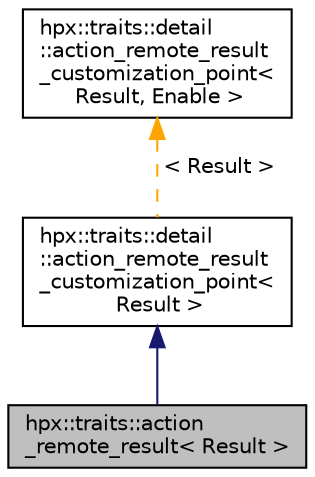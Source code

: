digraph "hpx::traits::action_remote_result&lt; Result &gt;"
{
  edge [fontname="Helvetica",fontsize="10",labelfontname="Helvetica",labelfontsize="10"];
  node [fontname="Helvetica",fontsize="10",shape=record];
  Node5 [label="hpx::traits::action\l_remote_result\< Result \>",height=0.2,width=0.4,color="black", fillcolor="grey75", style="filled", fontcolor="black"];
  Node6 -> Node5 [dir="back",color="midnightblue",fontsize="10",style="solid",fontname="Helvetica"];
  Node6 [label="hpx::traits::detail\l::action_remote_result\l_customization_point\<\l Result \>",height=0.2,width=0.4,color="black", fillcolor="white", style="filled",URL="$d8/d1b/structhpx_1_1traits_1_1detail_1_1action__remote__result__customization__point.html"];
  Node7 -> Node6 [dir="back",color="orange",fontsize="10",style="dashed",label=" \< Result \>" ,fontname="Helvetica"];
  Node7 [label="hpx::traits::detail\l::action_remote_result\l_customization_point\<\l Result, Enable \>",height=0.2,width=0.4,color="black", fillcolor="white", style="filled",URL="$d8/d1b/structhpx_1_1traits_1_1detail_1_1action__remote__result__customization__point.html"];
}
